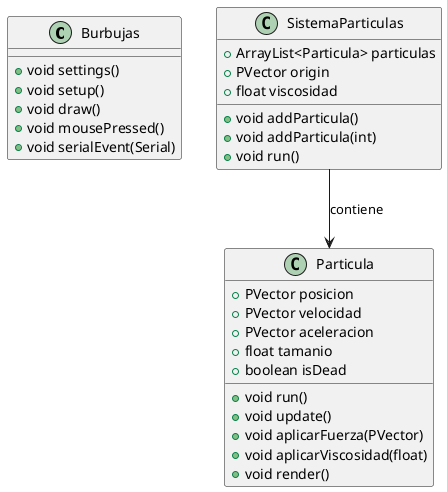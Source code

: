 @startuml clases_processing

' Declaración de las clases en Processing
class Burbujas {
    +void settings()
    +void setup()
    +void draw()
    +void mousePressed()
    +void serialEvent(Serial)
}

class Particula {
    +PVector posicion
    +PVector velocidad
    +PVector aceleracion
    +float tamanio
    +boolean isDead
    +void run()
    +void update()
    +void aplicarFuerza(PVector)
    +void aplicarViscosidad(float)
    +void render()
}

class SistemaParticulas {
    +ArrayList<Particula> particulas
    +PVector origin
    +float viscosidad
    +void addParticula()
    +void addParticula(int)
    +void run()
}

' Relaciones entre las clases
' Burbujas --> SistemaParticulas : usa
SistemaParticulas --> Particula : contiene

@enduml